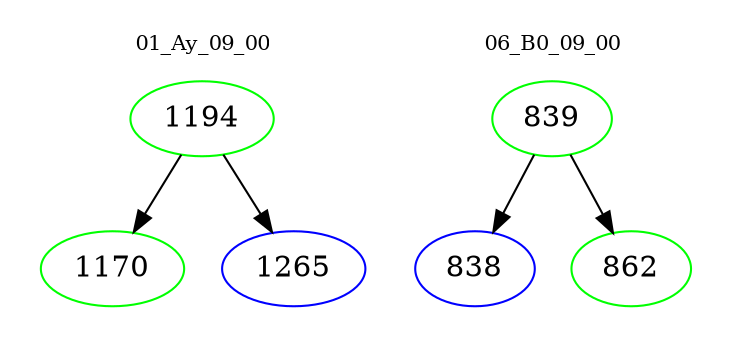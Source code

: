 digraph{
subgraph cluster_0 {
color = white
label = "01_Ay_09_00";
fontsize=10;
T0_1194 [label="1194", color="green"]
T0_1194 -> T0_1170 [color="black"]
T0_1170 [label="1170", color="green"]
T0_1194 -> T0_1265 [color="black"]
T0_1265 [label="1265", color="blue"]
}
subgraph cluster_1 {
color = white
label = "06_B0_09_00";
fontsize=10;
T1_839 [label="839", color="green"]
T1_839 -> T1_838 [color="black"]
T1_838 [label="838", color="blue"]
T1_839 -> T1_862 [color="black"]
T1_862 [label="862", color="green"]
}
}
